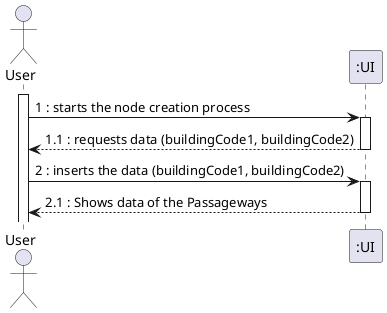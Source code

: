 @startuml
actor "User" as OE

activate OE
OE -> ":UI" : 1 : starts the node creation process
activate ":UI"
":UI" --> OE : 1.1 : requests data (buildingCode1, buildingCode2)
deactivate ":UI"
OE -> ":UI" : 2 : inserts the data (buildingCode1, buildingCode2)
activate ":UI"
":UI" --> OE : 2.1 : Shows data of the Passageways


deactivate ":UI"

@enduml